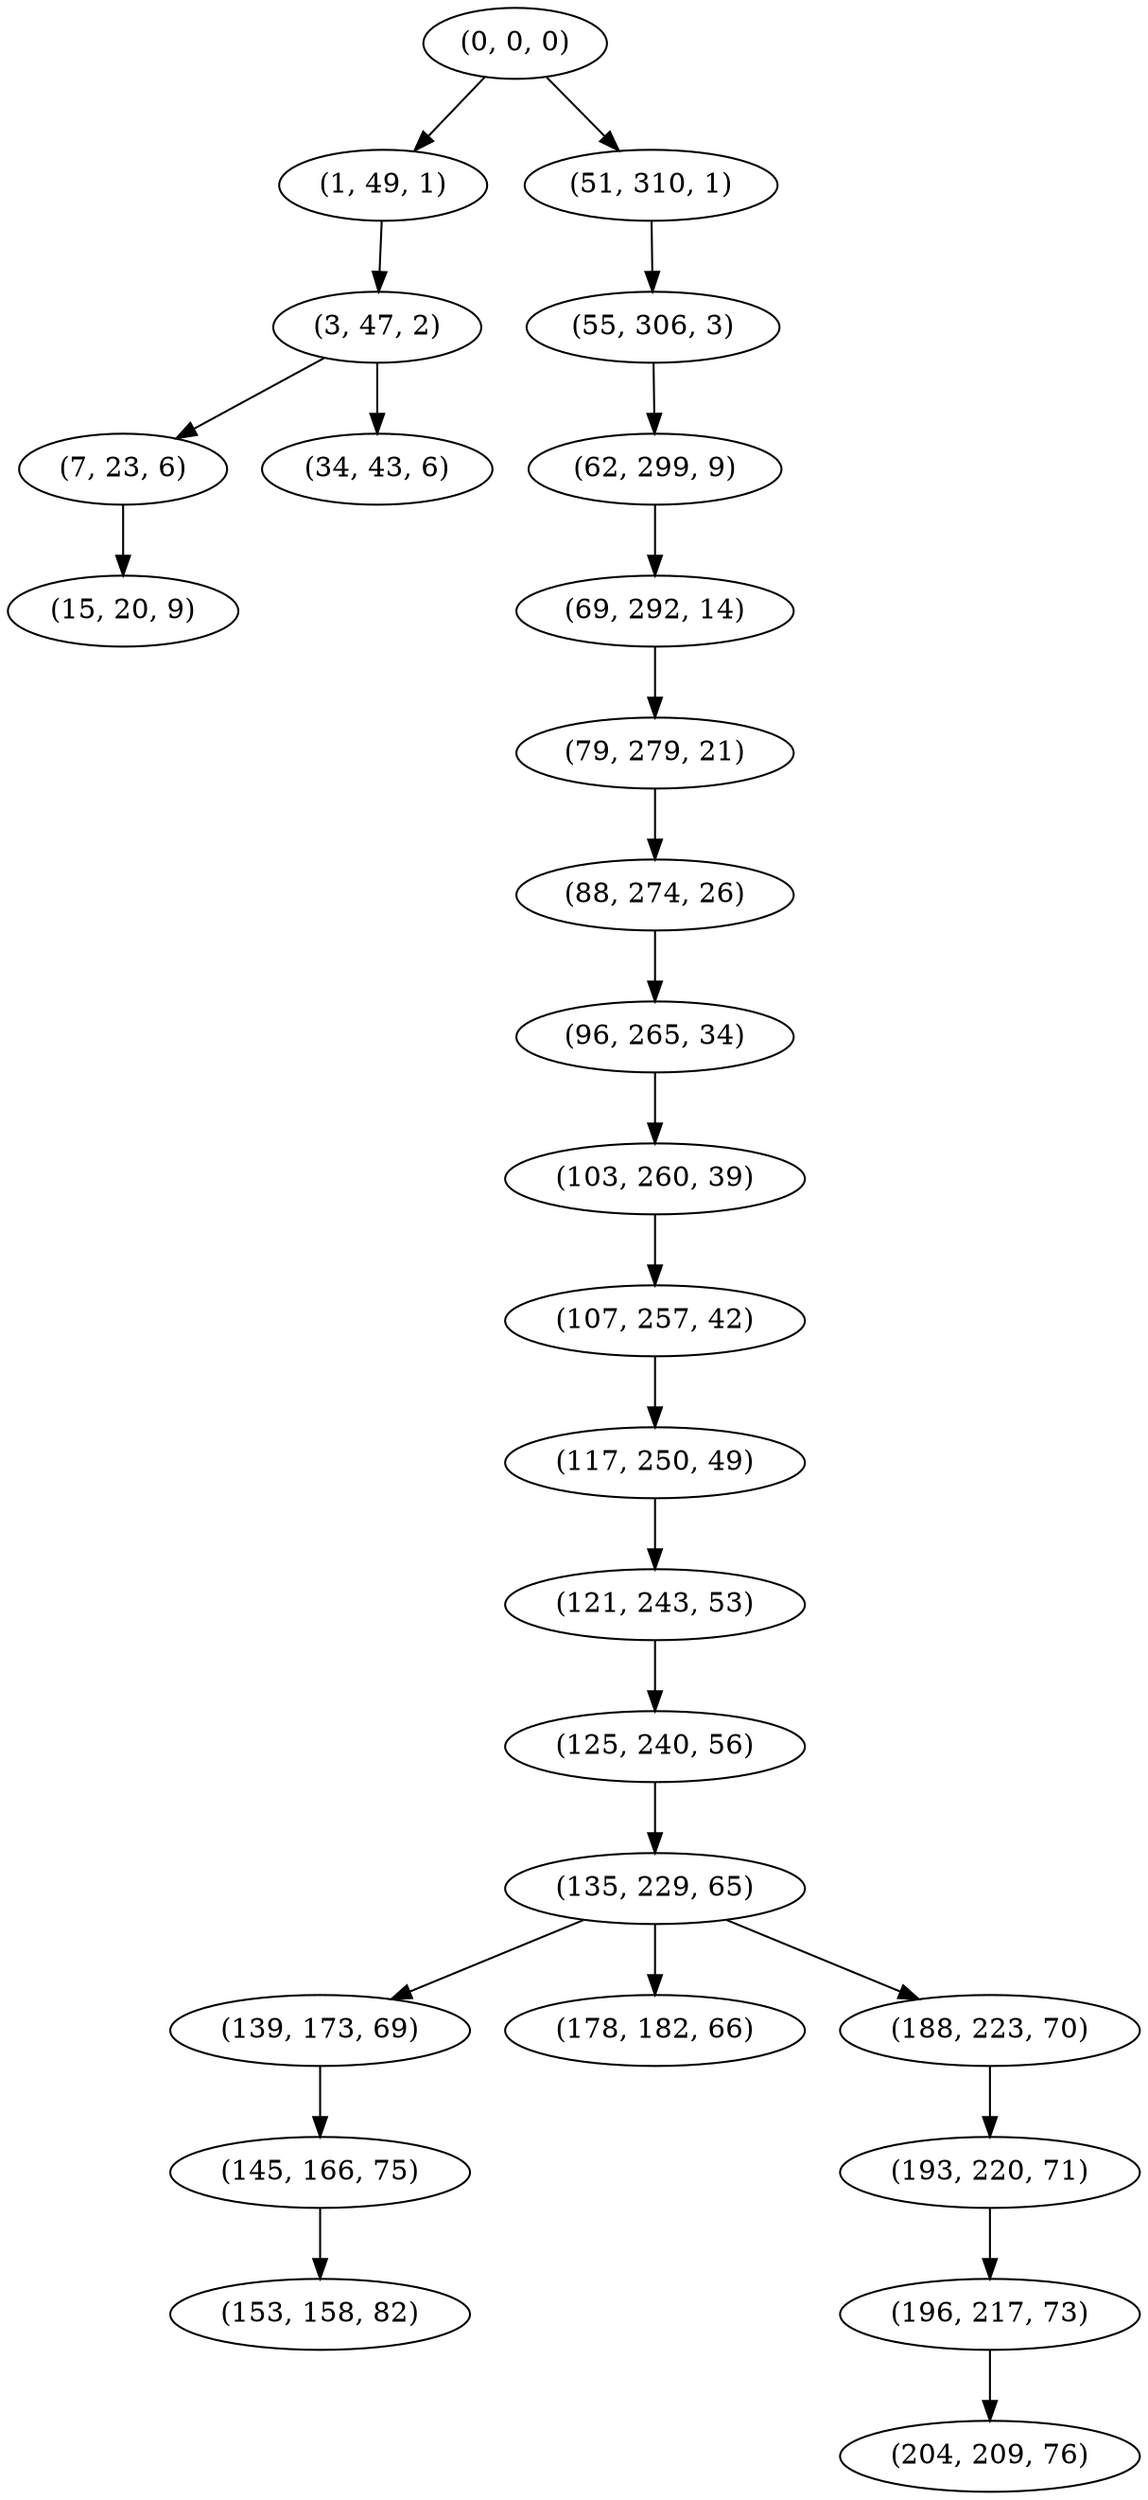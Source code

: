 digraph tree {
    "(0, 0, 0)";
    "(1, 49, 1)";
    "(3, 47, 2)";
    "(7, 23, 6)";
    "(15, 20, 9)";
    "(34, 43, 6)";
    "(51, 310, 1)";
    "(55, 306, 3)";
    "(62, 299, 9)";
    "(69, 292, 14)";
    "(79, 279, 21)";
    "(88, 274, 26)";
    "(96, 265, 34)";
    "(103, 260, 39)";
    "(107, 257, 42)";
    "(117, 250, 49)";
    "(121, 243, 53)";
    "(125, 240, 56)";
    "(135, 229, 65)";
    "(139, 173, 69)";
    "(145, 166, 75)";
    "(153, 158, 82)";
    "(178, 182, 66)";
    "(188, 223, 70)";
    "(193, 220, 71)";
    "(196, 217, 73)";
    "(204, 209, 76)";
    "(0, 0, 0)" -> "(1, 49, 1)";
    "(0, 0, 0)" -> "(51, 310, 1)";
    "(1, 49, 1)" -> "(3, 47, 2)";
    "(3, 47, 2)" -> "(7, 23, 6)";
    "(3, 47, 2)" -> "(34, 43, 6)";
    "(7, 23, 6)" -> "(15, 20, 9)";
    "(51, 310, 1)" -> "(55, 306, 3)";
    "(55, 306, 3)" -> "(62, 299, 9)";
    "(62, 299, 9)" -> "(69, 292, 14)";
    "(69, 292, 14)" -> "(79, 279, 21)";
    "(79, 279, 21)" -> "(88, 274, 26)";
    "(88, 274, 26)" -> "(96, 265, 34)";
    "(96, 265, 34)" -> "(103, 260, 39)";
    "(103, 260, 39)" -> "(107, 257, 42)";
    "(107, 257, 42)" -> "(117, 250, 49)";
    "(117, 250, 49)" -> "(121, 243, 53)";
    "(121, 243, 53)" -> "(125, 240, 56)";
    "(125, 240, 56)" -> "(135, 229, 65)";
    "(135, 229, 65)" -> "(139, 173, 69)";
    "(135, 229, 65)" -> "(178, 182, 66)";
    "(135, 229, 65)" -> "(188, 223, 70)";
    "(139, 173, 69)" -> "(145, 166, 75)";
    "(145, 166, 75)" -> "(153, 158, 82)";
    "(188, 223, 70)" -> "(193, 220, 71)";
    "(193, 220, 71)" -> "(196, 217, 73)";
    "(196, 217, 73)" -> "(204, 209, 76)";
}
